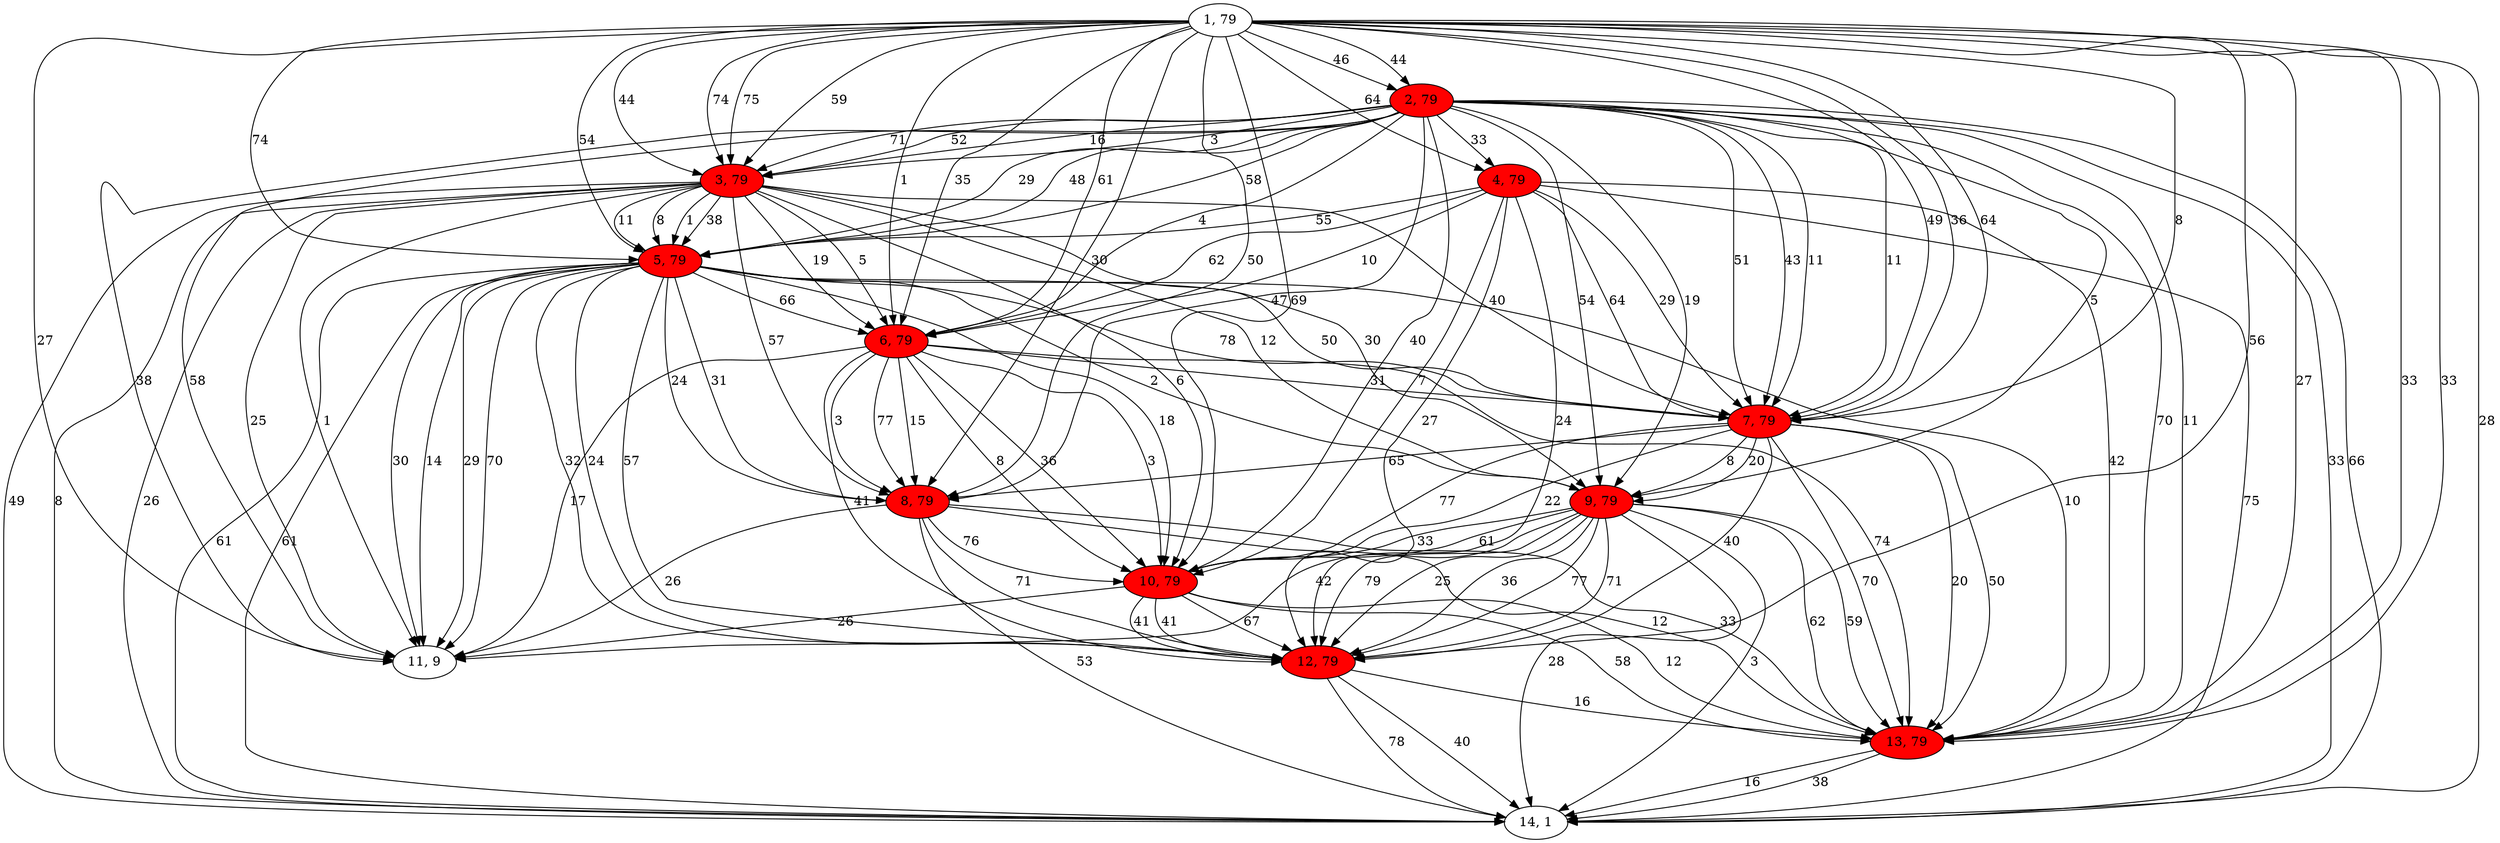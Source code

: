 digraph G{
1[label="1, 79"]
2[label="2, 79"]
3[label="3, 79"]
4[label="4, 79"]
5[label="5, 79"]
6[label="6, 79"]
7[label="7, 79"]
8[label="8, 79"]
9[label="9, 79"]
10[label="10, 79"]
11[label="11, 9"]
12[label="12, 79"]
13[label="13, 79"]
14[label="14, 1"]
1->8[label="30"]
1->7[label="49"]
1->13[label="27"]
1->13[label="33"]
1->3[label="75"]
1->8[label="50"]
1->12[label="56"]
1->5[label="74"]
1->2[label="44"]
1->13[label="33"]
1->7[label="36"]
1->11[label="27"]
1->7[label="64"]
1->6[label="61"]
1->6[label="1"]
1->3[label="59"]
1->6[label="35"]
1->3[label="44"]
1->7[label="8"]
1->10[label="69"]
1->3[label="74"]
1->14[label="28"]
1->5[label="54"]
1->4[label="64"]
1->2[label="46"]
2[style = filled,fillcolor=red]
2->11[label="38"]
2->3[label="16"]
2->8[label="47"]
2->7[label="51"]
2->14[label="33"]
2->5[label="29"]
2->7[label="43"]
2->9[label="54"]
2->4[label="33"]
2->10[label="40"]
2->5[label="48"]
2->14[label="66"]
2->13[label="11"]
2->7[label="11"]
2->7[label="11"]
2->3[label="3"]
2->5[label="58"]
2->6[label="4"]
2->9[label="5"]
2->3[label="71"]
2->13[label="70"]
2->11[label="58"]
2->9[label="19"]
2->3[label="52"]
3[style = filled,fillcolor=red]
3->14[label="49"]
3->8[label="57"]
3->14[label="8"]
3->10[label="6"]
3->5[label="38"]
3->5[label="11"]
3->6[label="19"]
3->9[label="12"]
3->5[label="8"]
3->5[label="1"]
3->11[label="25"]
3->14[label="26"]
3->9[label="30"]
3->11[label="1"]
3->7[label="40"]
3->6[label="5"]
4[style = filled,fillcolor=red]
4->12[label="27"]
4->13[label="42"]
4->5[label="55"]
4->12[label="24"]
4->10[label="7"]
4->6[label="62"]
4->7[label="64"]
4->14[label="75"]
4->6[label="10"]
4->7[label="29"]
5[style = filled,fillcolor=red]
5->14[label="61"]
5->10[label="18"]
5->13[label="10"]
5->11[label="29"]
5->12[label="32"]
5->7[label="50"]
5->7[label="78"]
5->11[label="14"]
5->8[label="24"]
5->11[label="70"]
5->14[label="61"]
5->9[label="2"]
5->11[label="30"]
5->12[label="24"]
5->12[label="57"]
5->6[label="66"]
5->8[label="31"]
6[style = filled,fillcolor=red]
6->7[label="31"]
6->12[label="41"]
6->8[label="3"]
6->10[label="3"]
6->8[label="77"]
6->13[label="74"]
6->10[label="8"]
6->11[label="17"]
6->8[label="15"]
6->10[label="36"]
7[style = filled,fillcolor=red]
7->13[label="70"]
7->12[label="40"]
7->9[label="8"]
7->10[label="77"]
7->8[label="65"]
7->13[label="20"]
7->9[label="20"]
7->10[label="22"]
7->13[label="50"]
8[style = filled,fillcolor=red]
8->13[label="33"]
8->10[label="76"]
8->11[label="26"]
8->12[label="71"]
8->13[label="12"]
8->14[label="53"]
9[style = filled,fillcolor=red]
9->13[label="62"]
9->13[label="59"]
9->12[label="36"]
9->12[label="77"]
9->11[label="42"]
9->10[label="33"]
9->14[label="3"]
9->12[label="71"]
9->14[label="28"]
9->12[label="79"]
9->10[label="61"]
9->12[label="25"]
10[style = filled,fillcolor=red]
10->12[label="41"]
10->13[label="58"]
10->13[label="12"]
10->11[label="26"]
10->12[label="67"]
10->12[label="41"]
12[style = filled,fillcolor=red]
12->14[label="78"]
12->13[label="16"]
12->14[label="40"]
13[style = filled,fillcolor=red]
13->14[label="16"]
13->14[label="38"]
}
